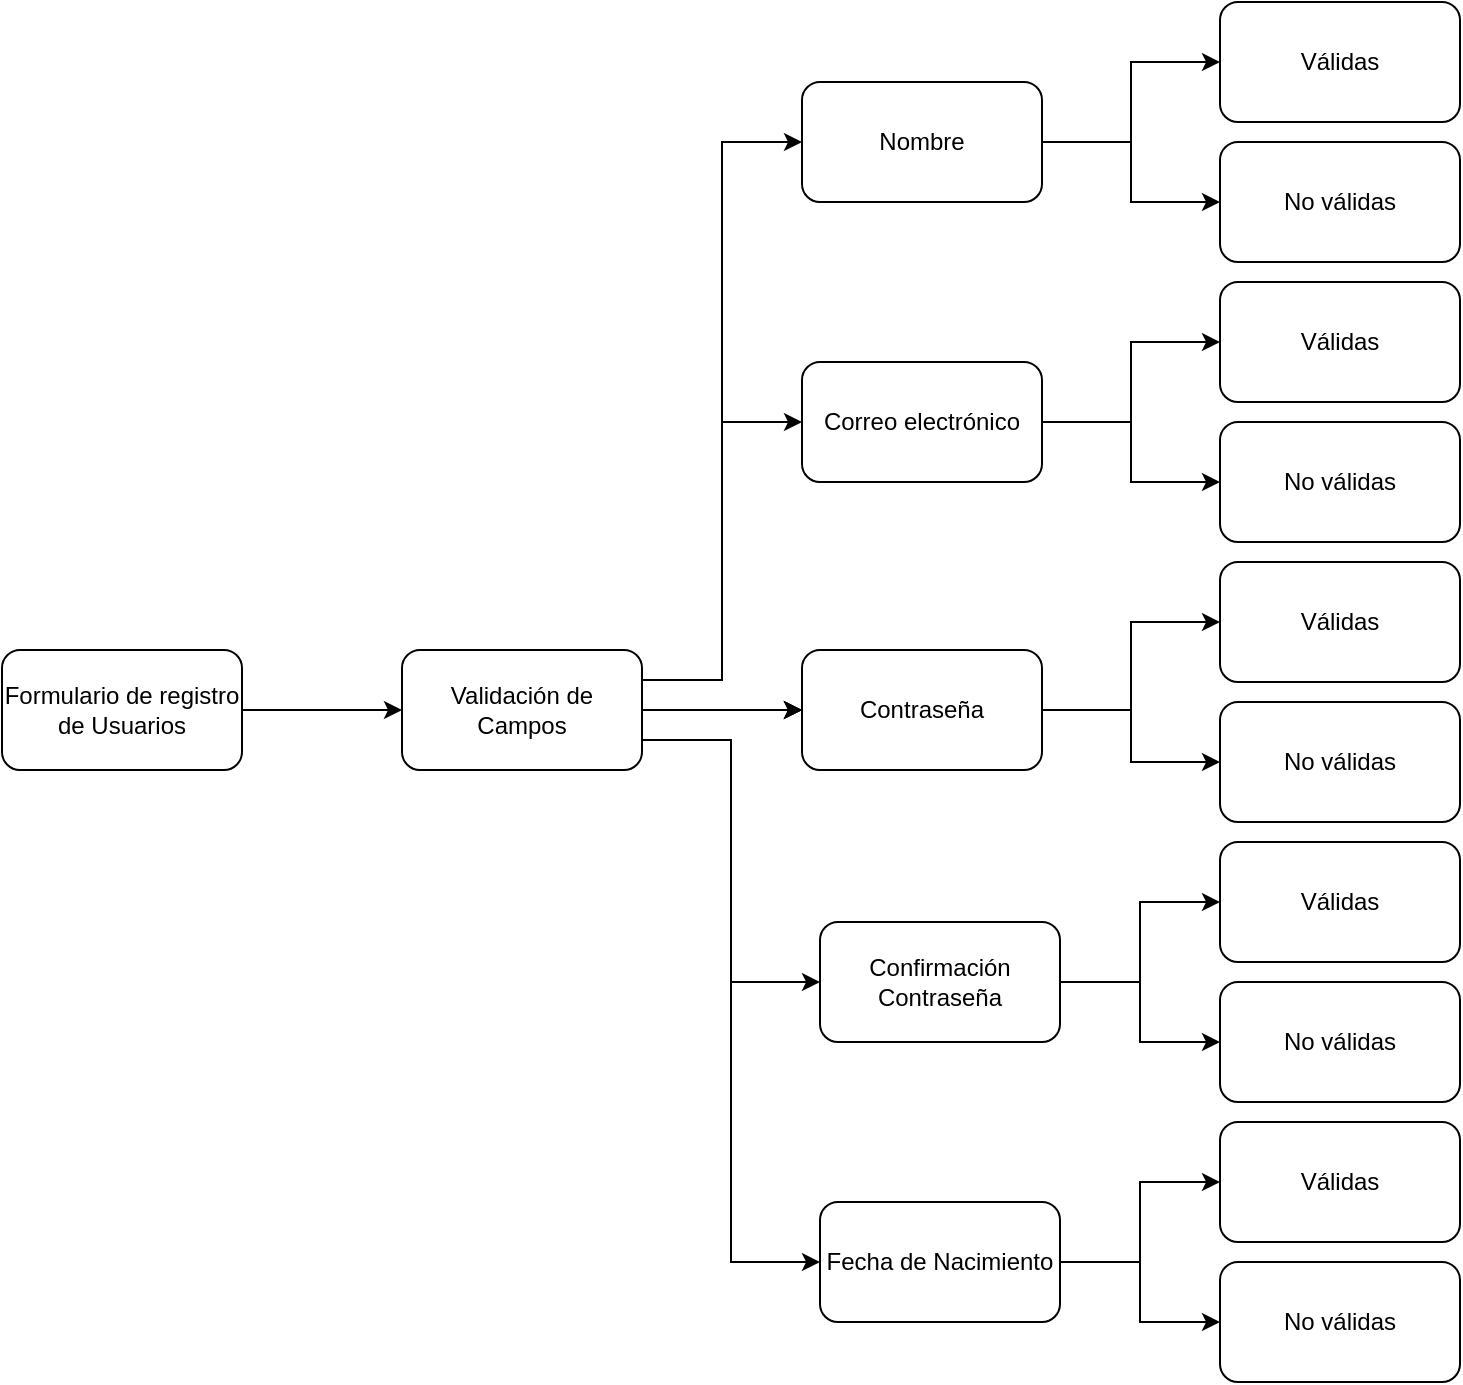 <mxfile border="50" scale="3" compressed="false" locked="false" version="26.1.0">
  <diagram name="Blank" id="YmL12bMKpDGza6XwsDPr">
    <mxGraphModel dx="1493" dy="1039" grid="1" gridSize="10" guides="1" tooltips="1" connect="1" arrows="1" fold="1" page="0" pageScale="1" pageWidth="827" pageHeight="1169" background="none" math="1" shadow="0">
      <root>
        <mxCell id="X5NqExCQtvZxIxQ7pmgY-0" />
        <mxCell id="1" parent="X5NqExCQtvZxIxQ7pmgY-0" />
        <mxCell id="5xicoi89T1ML7E7M2wxp-5" value="" style="edgeStyle=orthogonalEdgeStyle;rounded=0;orthogonalLoop=1;jettySize=auto;html=1;" edge="1" parent="1" source="5xicoi89T1ML7E7M2wxp-1" target="5xicoi89T1ML7E7M2wxp-4">
          <mxGeometry relative="1" as="geometry" />
        </mxCell>
        <mxCell id="5xicoi89T1ML7E7M2wxp-1" value="Formulario de registro de Usuarios" style="rounded=1;whiteSpace=wrap;html=1;" vertex="1" parent="1">
          <mxGeometry x="231" y="234" width="120" height="60" as="geometry" />
        </mxCell>
        <mxCell id="5xicoi89T1ML7E7M2wxp-7" value="" style="edgeStyle=orthogonalEdgeStyle;rounded=0;orthogonalLoop=1;jettySize=auto;html=1;" edge="1" parent="1" source="5xicoi89T1ML7E7M2wxp-4" target="5xicoi89T1ML7E7M2wxp-6">
          <mxGeometry relative="1" as="geometry" />
        </mxCell>
        <mxCell id="5xicoi89T1ML7E7M2wxp-8" value="" style="edgeStyle=orthogonalEdgeStyle;rounded=0;orthogonalLoop=1;jettySize=auto;html=1;" edge="1" parent="1" source="5xicoi89T1ML7E7M2wxp-4" target="5xicoi89T1ML7E7M2wxp-6">
          <mxGeometry relative="1" as="geometry" />
        </mxCell>
        <mxCell id="5xicoi89T1ML7E7M2wxp-9" value="" style="edgeStyle=orthogonalEdgeStyle;rounded=0;orthogonalLoop=1;jettySize=auto;html=1;" edge="1" parent="1" source="5xicoi89T1ML7E7M2wxp-4" target="5xicoi89T1ML7E7M2wxp-6">
          <mxGeometry relative="1" as="geometry" />
        </mxCell>
        <mxCell id="5xicoi89T1ML7E7M2wxp-53" style="edgeStyle=orthogonalEdgeStyle;rounded=0;orthogonalLoop=1;jettySize=auto;html=1;exitX=1;exitY=0.5;exitDx=0;exitDy=0;entryX=0;entryY=0.5;entryDx=0;entryDy=0;" edge="1" parent="1" source="5xicoi89T1ML7E7M2wxp-6" target="5xicoi89T1ML7E7M2wxp-42">
          <mxGeometry relative="1" as="geometry" />
        </mxCell>
        <mxCell id="5xicoi89T1ML7E7M2wxp-54" style="edgeStyle=orthogonalEdgeStyle;rounded=0;orthogonalLoop=1;jettySize=auto;html=1;exitX=1;exitY=0.5;exitDx=0;exitDy=0;entryX=0;entryY=0.5;entryDx=0;entryDy=0;" edge="1" parent="1" source="5xicoi89T1ML7E7M2wxp-6" target="5xicoi89T1ML7E7M2wxp-43">
          <mxGeometry relative="1" as="geometry" />
        </mxCell>
        <mxCell id="5xicoi89T1ML7E7M2wxp-6" value="Contraseña" style="whiteSpace=wrap;html=1;rounded=1;" vertex="1" parent="1">
          <mxGeometry x="631" y="234" width="120" height="60" as="geometry" />
        </mxCell>
        <mxCell id="5xicoi89T1ML7E7M2wxp-25" style="edgeStyle=orthogonalEdgeStyle;rounded=0;orthogonalLoop=1;jettySize=auto;html=1;exitX=1;exitY=0.25;exitDx=0;exitDy=0;entryX=0;entryY=0.5;entryDx=0;entryDy=0;" edge="1" parent="1" source="5xicoi89T1ML7E7M2wxp-4" target="5xicoi89T1ML7E7M2wxp-24">
          <mxGeometry relative="1" as="geometry" />
        </mxCell>
        <mxCell id="5xicoi89T1ML7E7M2wxp-31" style="edgeStyle=orthogonalEdgeStyle;rounded=0;orthogonalLoop=1;jettySize=auto;html=1;exitX=1;exitY=0.25;exitDx=0;exitDy=0;entryX=0;entryY=0.5;entryDx=0;entryDy=0;" edge="1" parent="1" source="5xicoi89T1ML7E7M2wxp-4" target="5xicoi89T1ML7E7M2wxp-28">
          <mxGeometry relative="1" as="geometry" />
        </mxCell>
        <mxCell id="5xicoi89T1ML7E7M2wxp-32" style="edgeStyle=orthogonalEdgeStyle;rounded=0;orthogonalLoop=1;jettySize=auto;html=1;exitX=1;exitY=0.75;exitDx=0;exitDy=0;entryX=0;entryY=0.5;entryDx=0;entryDy=0;" edge="1" parent="1" source="5xicoi89T1ML7E7M2wxp-4" target="5xicoi89T1ML7E7M2wxp-26">
          <mxGeometry relative="1" as="geometry" />
        </mxCell>
        <mxCell id="5xicoi89T1ML7E7M2wxp-33" style="edgeStyle=orthogonalEdgeStyle;rounded=0;orthogonalLoop=1;jettySize=auto;html=1;exitX=1;exitY=0.75;exitDx=0;exitDy=0;entryX=0;entryY=0.5;entryDx=0;entryDy=0;" edge="1" parent="1" source="5xicoi89T1ML7E7M2wxp-4" target="5xicoi89T1ML7E7M2wxp-27">
          <mxGeometry relative="1" as="geometry" />
        </mxCell>
        <mxCell id="5xicoi89T1ML7E7M2wxp-4" value="Validación de Campos" style="whiteSpace=wrap;html=1;rounded=1;" vertex="1" parent="1">
          <mxGeometry x="431" y="234" width="120" height="60" as="geometry" />
        </mxCell>
        <mxCell id="5xicoi89T1ML7E7M2wxp-51" style="edgeStyle=orthogonalEdgeStyle;rounded=0;orthogonalLoop=1;jettySize=auto;html=1;exitX=1;exitY=0.5;exitDx=0;exitDy=0;entryX=0;entryY=0.5;entryDx=0;entryDy=0;" edge="1" parent="1" source="5xicoi89T1ML7E7M2wxp-24" target="5xicoi89T1ML7E7M2wxp-40">
          <mxGeometry relative="1" as="geometry" />
        </mxCell>
        <mxCell id="5xicoi89T1ML7E7M2wxp-52" style="edgeStyle=orthogonalEdgeStyle;rounded=0;orthogonalLoop=1;jettySize=auto;html=1;exitX=1;exitY=0.5;exitDx=0;exitDy=0;entryX=0;entryY=0.5;entryDx=0;entryDy=0;" edge="1" parent="1" source="5xicoi89T1ML7E7M2wxp-24" target="5xicoi89T1ML7E7M2wxp-41">
          <mxGeometry relative="1" as="geometry" />
        </mxCell>
        <mxCell id="5xicoi89T1ML7E7M2wxp-24" value="Correo electrónico" style="rounded=1;whiteSpace=wrap;html=1;" vertex="1" parent="1">
          <mxGeometry x="631" y="90" width="120" height="60" as="geometry" />
        </mxCell>
        <mxCell id="5xicoi89T1ML7E7M2wxp-55" style="edgeStyle=orthogonalEdgeStyle;rounded=0;orthogonalLoop=1;jettySize=auto;html=1;exitX=1;exitY=0.5;exitDx=0;exitDy=0;entryX=0;entryY=0.5;entryDx=0;entryDy=0;" edge="1" parent="1" source="5xicoi89T1ML7E7M2wxp-26" target="5xicoi89T1ML7E7M2wxp-44">
          <mxGeometry relative="1" as="geometry" />
        </mxCell>
        <mxCell id="5xicoi89T1ML7E7M2wxp-56" style="edgeStyle=orthogonalEdgeStyle;rounded=0;orthogonalLoop=1;jettySize=auto;html=1;exitX=1;exitY=0.5;exitDx=0;exitDy=0;entryX=0;entryY=0.5;entryDx=0;entryDy=0;" edge="1" parent="1" source="5xicoi89T1ML7E7M2wxp-26" target="5xicoi89T1ML7E7M2wxp-45">
          <mxGeometry relative="1" as="geometry" />
        </mxCell>
        <mxCell id="5xicoi89T1ML7E7M2wxp-26" value="Confirmación Contraseña" style="rounded=1;whiteSpace=wrap;html=1;" vertex="1" parent="1">
          <mxGeometry x="640" y="370" width="120" height="60" as="geometry" />
        </mxCell>
        <mxCell id="5xicoi89T1ML7E7M2wxp-57" style="edgeStyle=orthogonalEdgeStyle;rounded=0;orthogonalLoop=1;jettySize=auto;html=1;exitX=1;exitY=0.5;exitDx=0;exitDy=0;entryX=0;entryY=0.5;entryDx=0;entryDy=0;" edge="1" parent="1" source="5xicoi89T1ML7E7M2wxp-27" target="5xicoi89T1ML7E7M2wxp-46">
          <mxGeometry relative="1" as="geometry" />
        </mxCell>
        <mxCell id="5xicoi89T1ML7E7M2wxp-58" style="edgeStyle=orthogonalEdgeStyle;rounded=0;orthogonalLoop=1;jettySize=auto;html=1;exitX=1;exitY=0.5;exitDx=0;exitDy=0;" edge="1" parent="1" source="5xicoi89T1ML7E7M2wxp-27" target="5xicoi89T1ML7E7M2wxp-47">
          <mxGeometry relative="1" as="geometry" />
        </mxCell>
        <mxCell id="5xicoi89T1ML7E7M2wxp-27" value="Fecha de Nacimiento" style="rounded=1;whiteSpace=wrap;html=1;" vertex="1" parent="1">
          <mxGeometry x="640" y="510" width="120" height="60" as="geometry" />
        </mxCell>
        <mxCell id="5xicoi89T1ML7E7M2wxp-49" style="edgeStyle=orthogonalEdgeStyle;rounded=0;orthogonalLoop=1;jettySize=auto;html=1;exitX=1;exitY=0.5;exitDx=0;exitDy=0;entryX=0;entryY=0.5;entryDx=0;entryDy=0;" edge="1" parent="1" source="5xicoi89T1ML7E7M2wxp-28" target="5xicoi89T1ML7E7M2wxp-38">
          <mxGeometry relative="1" as="geometry" />
        </mxCell>
        <mxCell id="5xicoi89T1ML7E7M2wxp-50" style="edgeStyle=orthogonalEdgeStyle;rounded=0;orthogonalLoop=1;jettySize=auto;html=1;exitX=1;exitY=0.5;exitDx=0;exitDy=0;entryX=0;entryY=0.5;entryDx=0;entryDy=0;" edge="1" parent="1" source="5xicoi89T1ML7E7M2wxp-28" target="5xicoi89T1ML7E7M2wxp-39">
          <mxGeometry relative="1" as="geometry" />
        </mxCell>
        <mxCell id="5xicoi89T1ML7E7M2wxp-28" value="Nombre" style="rounded=1;whiteSpace=wrap;html=1;" vertex="1" parent="1">
          <mxGeometry x="631" y="-50" width="120" height="60" as="geometry" />
        </mxCell>
        <mxCell id="5xicoi89T1ML7E7M2wxp-38" value="Válidas" style="rounded=1;whiteSpace=wrap;html=1;" vertex="1" parent="1">
          <mxGeometry x="840" y="-90" width="120" height="60" as="geometry" />
        </mxCell>
        <mxCell id="5xicoi89T1ML7E7M2wxp-39" value="No válidas" style="rounded=1;whiteSpace=wrap;html=1;" vertex="1" parent="1">
          <mxGeometry x="840" y="-20" width="120" height="60" as="geometry" />
        </mxCell>
        <mxCell id="5xicoi89T1ML7E7M2wxp-40" value="Válidas" style="rounded=1;whiteSpace=wrap;html=1;" vertex="1" parent="1">
          <mxGeometry x="840" y="50" width="120" height="60" as="geometry" />
        </mxCell>
        <mxCell id="5xicoi89T1ML7E7M2wxp-41" value="No válidas" style="rounded=1;whiteSpace=wrap;html=1;" vertex="1" parent="1">
          <mxGeometry x="840" y="120" width="120" height="60" as="geometry" />
        </mxCell>
        <mxCell id="5xicoi89T1ML7E7M2wxp-42" value="Válidas" style="rounded=1;whiteSpace=wrap;html=1;" vertex="1" parent="1">
          <mxGeometry x="840" y="190" width="120" height="60" as="geometry" />
        </mxCell>
        <mxCell id="5xicoi89T1ML7E7M2wxp-43" value="No válidas" style="rounded=1;whiteSpace=wrap;html=1;" vertex="1" parent="1">
          <mxGeometry x="840" y="260" width="120" height="60" as="geometry" />
        </mxCell>
        <mxCell id="5xicoi89T1ML7E7M2wxp-44" value="Válidas" style="rounded=1;whiteSpace=wrap;html=1;" vertex="1" parent="1">
          <mxGeometry x="840" y="330" width="120" height="60" as="geometry" />
        </mxCell>
        <mxCell id="5xicoi89T1ML7E7M2wxp-45" value="No válidas" style="rounded=1;whiteSpace=wrap;html=1;" vertex="1" parent="1">
          <mxGeometry x="840" y="400" width="120" height="60" as="geometry" />
        </mxCell>
        <mxCell id="5xicoi89T1ML7E7M2wxp-46" value="Válidas" style="rounded=1;whiteSpace=wrap;html=1;" vertex="1" parent="1">
          <mxGeometry x="840" y="470" width="120" height="60" as="geometry" />
        </mxCell>
        <mxCell id="5xicoi89T1ML7E7M2wxp-47" value="No válidas" style="rounded=1;whiteSpace=wrap;html=1;" vertex="1" parent="1">
          <mxGeometry x="840" y="540" width="120" height="60" as="geometry" />
        </mxCell>
      </root>
    </mxGraphModel>
  </diagram>
</mxfile>

